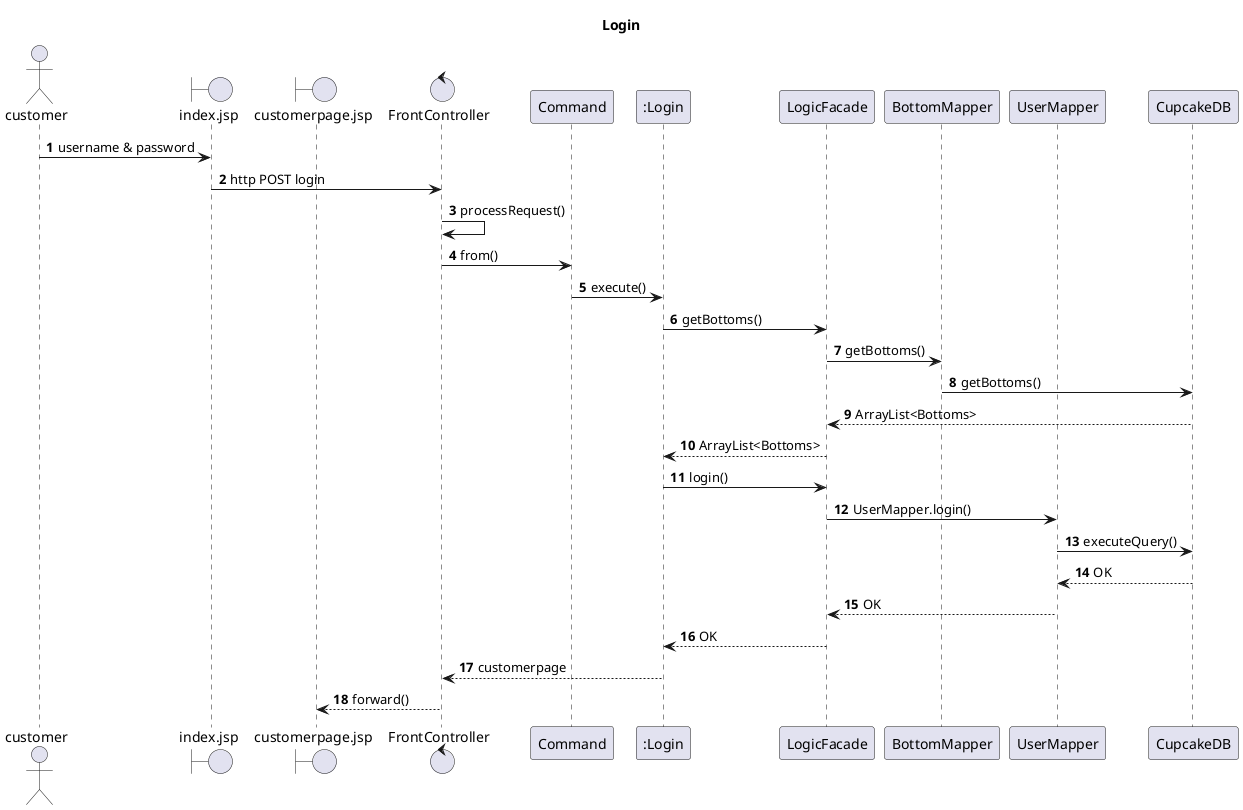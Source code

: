 @startuml

autonumber
title Login
actor customer

boundary index.jsp
boundary customerpage.jsp
control FrontController

customer -> index.jsp: username & password
index.jsp -> FrontController: http POST login
FrontController -> FrontController: processRequest()
FrontController -> Command: from()
Command -> ":Login": execute()
":Login" -> LogicFacade: getBottoms()
LogicFacade -> BottomMapper: getBottoms()
BottomMapper -> CupcakeDB: getBottoms()
CupcakeDB --> LogicFacade: ArrayList<Bottoms>
LogicFacade --> ":Login": ArrayList<Bottoms>
":Login" -> LogicFacade: login()
LogicFacade -> UserMapper: UserMapper.login()






'== Initialization ==
'box
'Login -> LogicFacade: getBottoms()
'Initializer --> index.jsp: ArrayList<Sport>
'end box
'== Beregn BMI ==
'box PresentationLayer
'control FrontController
'index.jsp -> FrontController: doPost()
'
'
'Command --> FrontController: customerpage.jsp
'FrontController -> Resultat: execute()
'end box
'
'box LogicFacade
'Resultat -> LogicFacade: insertBmiItem()
'end box
'
'box DBAccess
'LogicFacade -> BmiMapper: insertBmiItem()
'end box

database CupcakeDB
UserMapper -> CupcakeDB: executeQuery()
CupcakeDB --> UserMapper: OK
UserMapper --> LogicFacade: OK
LogicFacade --> ":Login": OK
":Login" --> FrontController: customerpage
FrontController --> customerpage.jsp: forward()

@enduml

